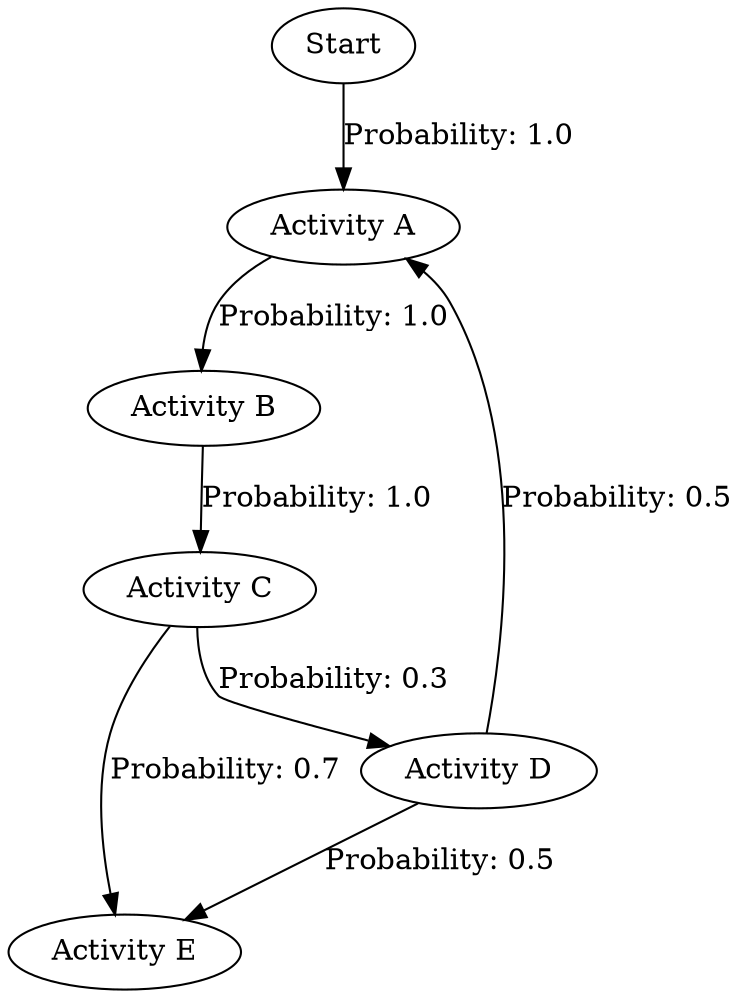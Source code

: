digraph ProcessFlow {
	Start
	"Activity A"
	Start -> "Activity A" [label="Probability: 1.0"]
	"Activity A"
	"Activity B"
	"Activity A" -> "Activity B" [label="Probability: 1.0"]
	"Activity B"
	"Activity C"
	"Activity B" -> "Activity C" [label="Probability: 1.0"]
	"Activity C"
	"Activity D"
	"Activity C" -> "Activity D" [label="Probability: 0.3"]
	"Activity C"
	"Activity E"
	"Activity C" -> "Activity E" [label="Probability: 0.7"]
	"Activity D"
	"Activity E"
	"Activity D" -> "Activity E" [label="Probability: 0.5"]
	"Activity D"
	"Activity A"
	"Activity D" -> "Activity A" [label="Probability: 0.5"]
}
